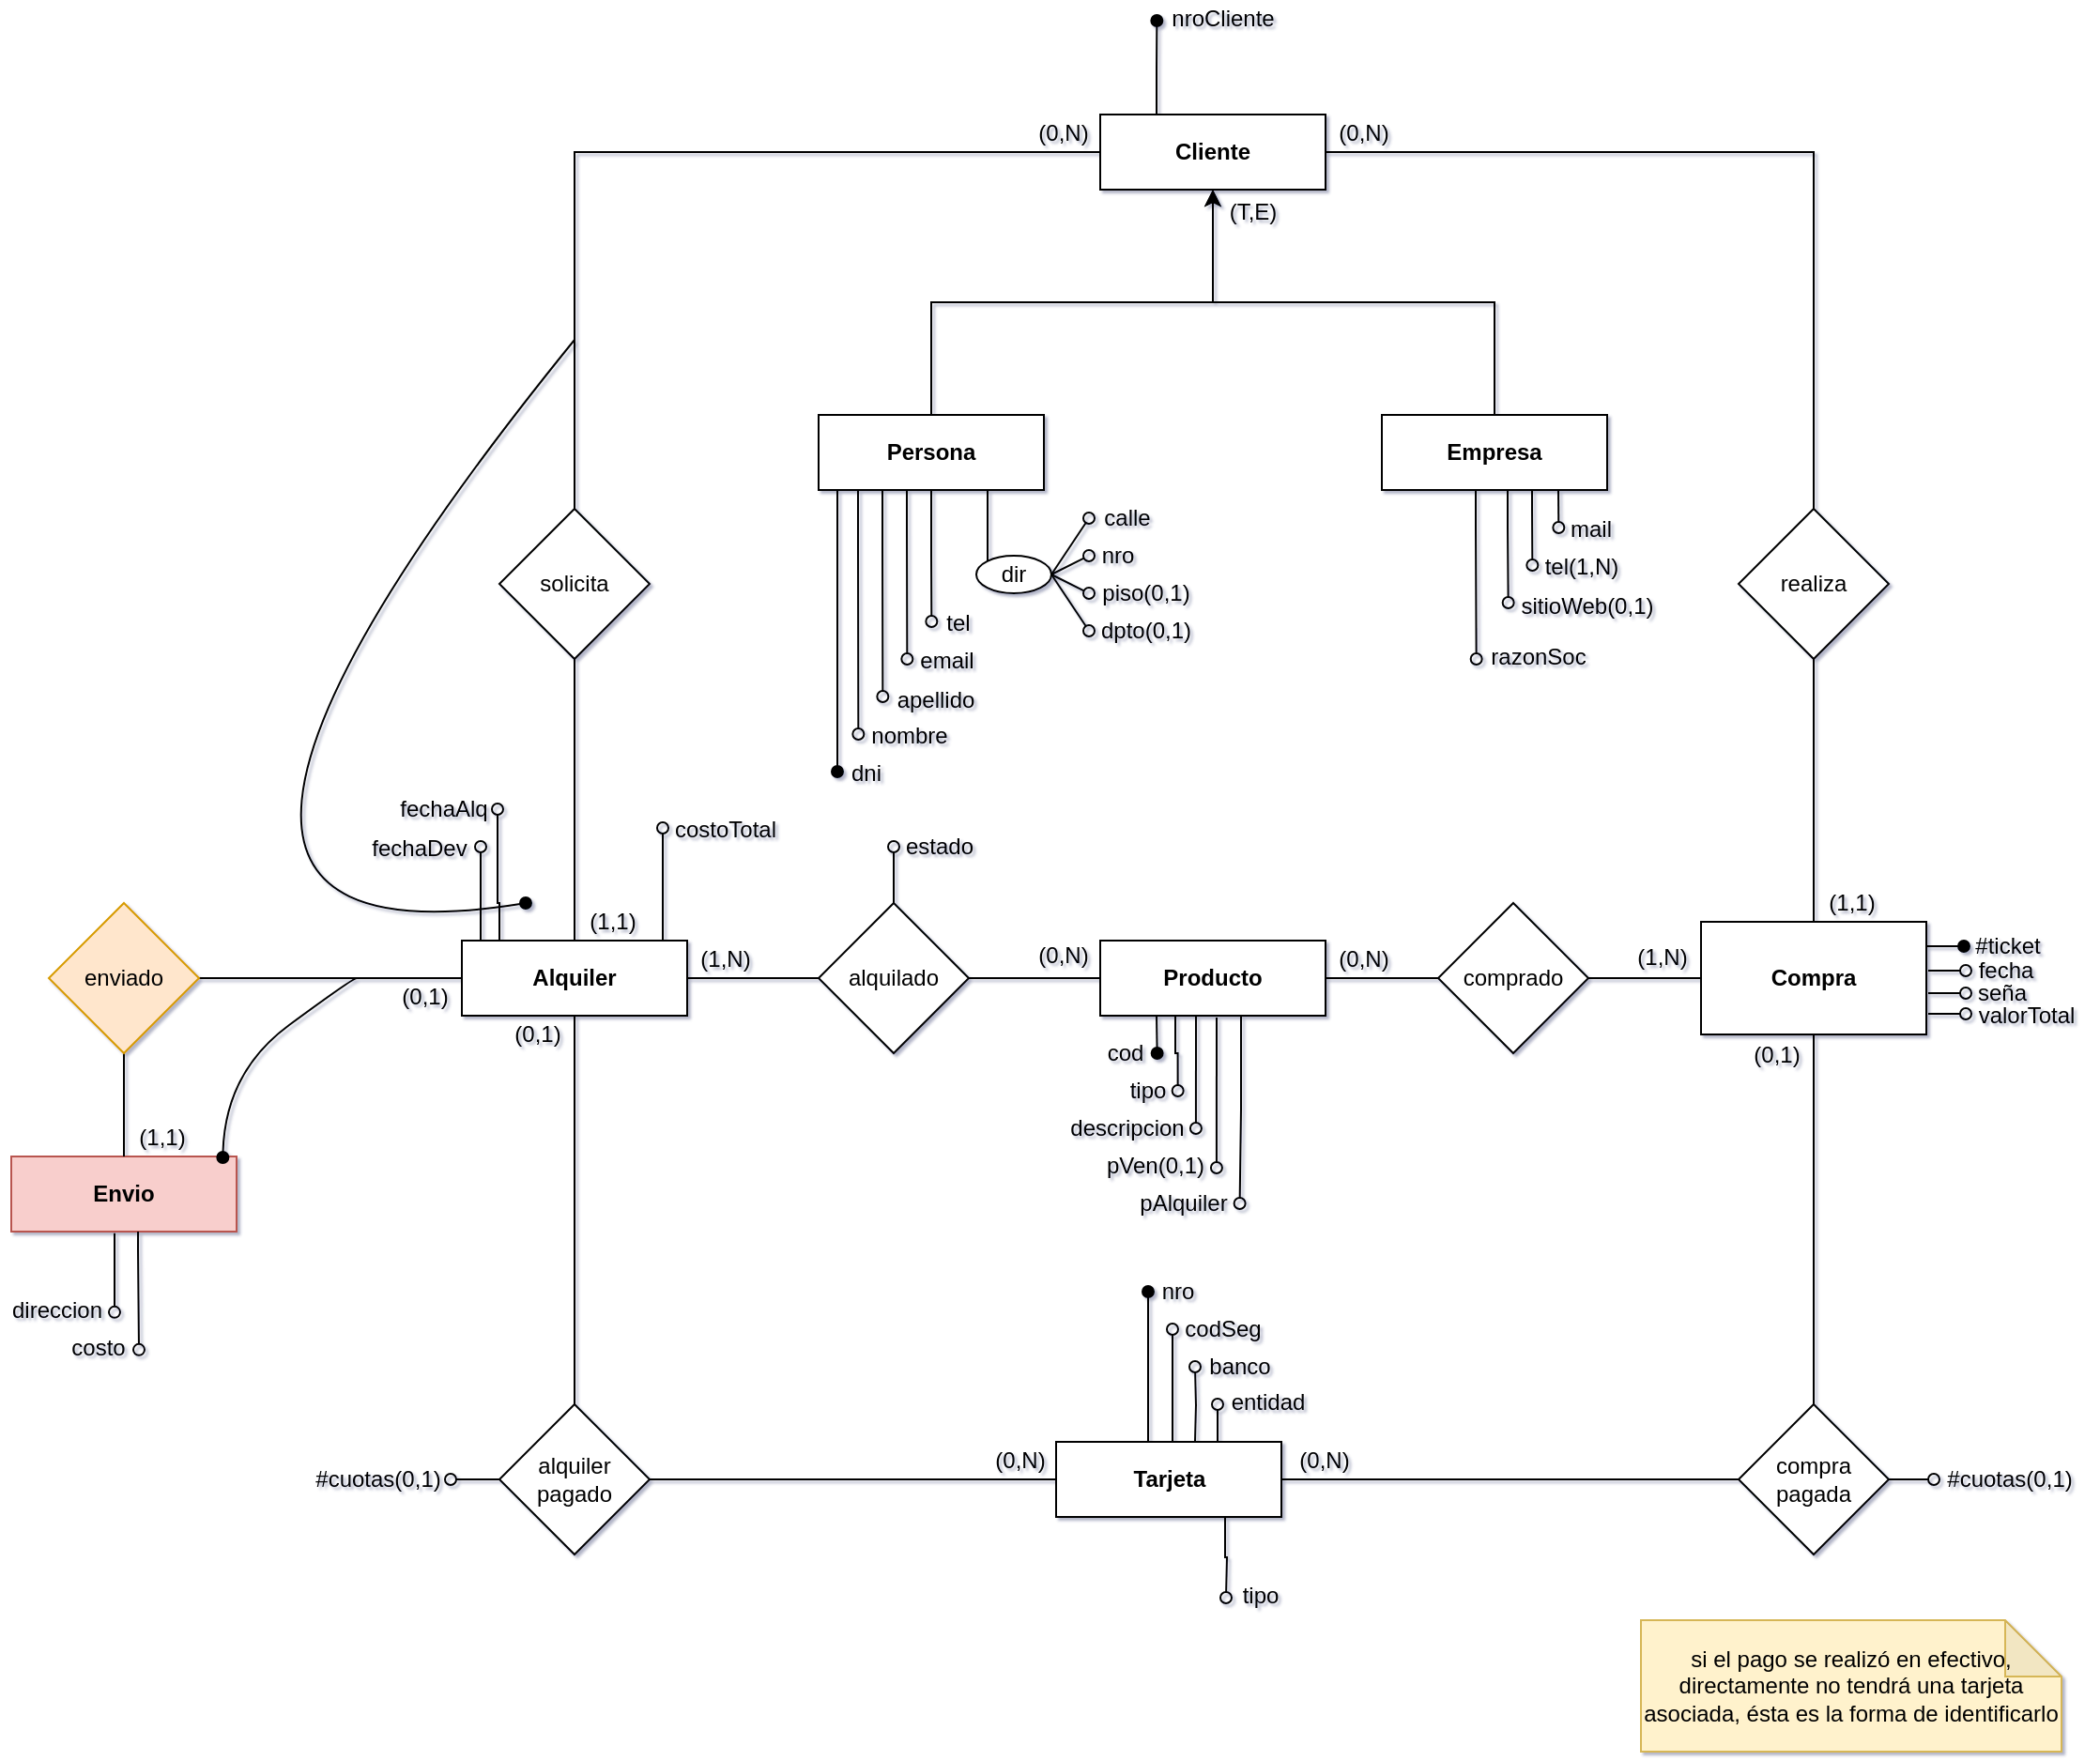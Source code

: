 <mxfile version="17.4.5" type="github">
  <diagram id="tCA3b7V7rkpCgKGouU4P" name="Página-1">
    <mxGraphModel dx="638" dy="384" grid="1" gridSize="10" guides="1" tooltips="1" connect="1" arrows="1" fold="1" page="1" pageScale="1" pageWidth="827" pageHeight="1169" math="0" shadow="1">
      <root>
        <mxCell id="0" />
        <mxCell id="1" parent="0" />
        <mxCell id="JrbC6fHpjMKqTfL63MD3-28" style="edgeStyle=orthogonalEdgeStyle;rounded=0;orthogonalLoop=1;jettySize=auto;html=1;exitX=0;exitY=0.5;exitDx=0;exitDy=0;entryX=0.5;entryY=0;entryDx=0;entryDy=0;endArrow=none;endFill=0;" parent="1" source="JrbC6fHpjMKqTfL63MD3-1" target="JrbC6fHpjMKqTfL63MD3-8" edge="1">
          <mxGeometry relative="1" as="geometry" />
        </mxCell>
        <mxCell id="JrbC6fHpjMKqTfL63MD3-32" style="edgeStyle=orthogonalEdgeStyle;rounded=0;orthogonalLoop=1;jettySize=auto;html=1;exitX=1;exitY=0.5;exitDx=0;exitDy=0;entryX=0.5;entryY=0;entryDx=0;entryDy=0;endArrow=none;endFill=0;" parent="1" source="JrbC6fHpjMKqTfL63MD3-1" target="JrbC6fHpjMKqTfL63MD3-30" edge="1">
          <mxGeometry relative="1" as="geometry" />
        </mxCell>
        <mxCell id="JrbC6fHpjMKqTfL63MD3-125" style="edgeStyle=orthogonalEdgeStyle;rounded=0;orthogonalLoop=1;jettySize=auto;html=1;exitX=0.5;exitY=1;exitDx=0;exitDy=0;endArrow=oval;endFill=1;" parent="1" edge="1">
          <mxGeometry relative="1" as="geometry">
            <mxPoint x="986" y="440" as="targetPoint" />
            <mxPoint x="1026" y="290" as="sourcePoint" />
            <Array as="points">
              <mxPoint x="986" y="290" />
            </Array>
          </mxGeometry>
        </mxCell>
        <mxCell id="JrbC6fHpjMKqTfL63MD3-142" style="edgeStyle=orthogonalEdgeStyle;rounded=0;orthogonalLoop=1;jettySize=auto;html=1;exitX=0.25;exitY=0;exitDx=0;exitDy=0;endArrow=oval;endFill=1;" parent="1" source="JrbC6fHpjMKqTfL63MD3-1" edge="1">
          <mxGeometry relative="1" as="geometry">
            <mxPoint x="1156.176" y="40" as="targetPoint" />
          </mxGeometry>
        </mxCell>
        <mxCell id="JrbC6fHpjMKqTfL63MD3-1" value="Cliente" style="rounded=0;whiteSpace=wrap;html=1;fontStyle=1" parent="1" vertex="1">
          <mxGeometry x="1126" y="90" width="120" height="40" as="geometry" />
        </mxCell>
        <mxCell id="JrbC6fHpjMKqTfL63MD3-4" style="edgeStyle=orthogonalEdgeStyle;rounded=0;orthogonalLoop=1;jettySize=auto;html=1;exitX=0.5;exitY=0;exitDx=0;exitDy=0;entryX=0.5;entryY=1;entryDx=0;entryDy=0;" parent="1" source="JrbC6fHpjMKqTfL63MD3-2" target="JrbC6fHpjMKqTfL63MD3-1" edge="1">
          <mxGeometry relative="1" as="geometry" />
        </mxCell>
        <mxCell id="JrbC6fHpjMKqTfL63MD3-136" style="edgeStyle=orthogonalEdgeStyle;rounded=0;orthogonalLoop=1;jettySize=auto;html=1;exitX=0.5;exitY=1;exitDx=0;exitDy=0;endArrow=oval;endFill=0;" parent="1" edge="1">
          <mxGeometry relative="1" as="geometry">
            <mxPoint x="997.176" y="420" as="targetPoint" />
            <mxPoint x="997" y="290" as="sourcePoint" />
            <Array as="points">
              <mxPoint x="997" y="320" />
              <mxPoint x="997" y="320" />
            </Array>
          </mxGeometry>
        </mxCell>
        <mxCell id="JrbC6fHpjMKqTfL63MD3-137" style="edgeStyle=orthogonalEdgeStyle;rounded=0;orthogonalLoop=1;jettySize=auto;html=1;exitX=0.5;exitY=1;exitDx=0;exitDy=0;endArrow=oval;endFill=0;" parent="1" edge="1">
          <mxGeometry relative="1" as="geometry">
            <mxPoint x="1010.176" y="400" as="targetPoint" />
            <mxPoint x="1010" y="290" as="sourcePoint" />
            <Array as="points">
              <mxPoint x="1010" y="320" />
              <mxPoint x="1010" y="320" />
            </Array>
          </mxGeometry>
        </mxCell>
        <mxCell id="JrbC6fHpjMKqTfL63MD3-139" style="edgeStyle=orthogonalEdgeStyle;rounded=0;orthogonalLoop=1;jettySize=auto;html=1;exitX=0.5;exitY=1;exitDx=0;exitDy=0;endArrow=oval;endFill=0;" parent="1" edge="1">
          <mxGeometry relative="1" as="geometry">
            <mxPoint x="1023.176" y="380" as="targetPoint" />
            <mxPoint x="1023" y="290" as="sourcePoint" />
            <Array as="points">
              <mxPoint x="1023" y="310" />
              <mxPoint x="1023" y="310" />
            </Array>
          </mxGeometry>
        </mxCell>
        <mxCell id="JrbC6fHpjMKqTfL63MD3-140" style="edgeStyle=orthogonalEdgeStyle;rounded=0;orthogonalLoop=1;jettySize=auto;html=1;exitX=0.5;exitY=1;exitDx=0;exitDy=0;endArrow=oval;endFill=0;" parent="1" source="JrbC6fHpjMKqTfL63MD3-2" edge="1">
          <mxGeometry relative="1" as="geometry">
            <mxPoint x="1036.176" y="360" as="targetPoint" />
          </mxGeometry>
        </mxCell>
        <mxCell id="JrbC6fHpjMKqTfL63MD3-2" value="Persona" style="rounded=0;whiteSpace=wrap;html=1;fontStyle=1" parent="1" vertex="1">
          <mxGeometry x="976" y="250" width="120" height="40" as="geometry" />
        </mxCell>
        <mxCell id="JrbC6fHpjMKqTfL63MD3-5" style="edgeStyle=orthogonalEdgeStyle;rounded=0;orthogonalLoop=1;jettySize=auto;html=1;exitX=0.5;exitY=0;exitDx=0;exitDy=0;entryX=0.5;entryY=1;entryDx=0;entryDy=0;" parent="1" source="JrbC6fHpjMKqTfL63MD3-3" target="JrbC6fHpjMKqTfL63MD3-1" edge="1">
          <mxGeometry relative="1" as="geometry" />
        </mxCell>
        <mxCell id="JrbC6fHpjMKqTfL63MD3-145" style="edgeStyle=orthogonalEdgeStyle;rounded=0;orthogonalLoop=1;jettySize=auto;html=1;exitX=0.5;exitY=1;exitDx=0;exitDy=0;endArrow=oval;endFill=0;" parent="1" edge="1">
          <mxGeometry relative="1" as="geometry">
            <mxPoint x="1370.176" y="310" as="targetPoint" />
            <mxPoint x="1370" y="290" as="sourcePoint" />
          </mxGeometry>
        </mxCell>
        <mxCell id="JrbC6fHpjMKqTfL63MD3-146" style="edgeStyle=orthogonalEdgeStyle;rounded=0;orthogonalLoop=1;jettySize=auto;html=1;exitX=0.5;exitY=1;exitDx=0;exitDy=0;endArrow=oval;endFill=0;" parent="1" edge="1">
          <mxGeometry relative="1" as="geometry">
            <mxPoint x="1356.176" y="330" as="targetPoint" />
            <mxPoint x="1356" y="290" as="sourcePoint" />
            <Array as="points">
              <mxPoint x="1356" y="300" />
              <mxPoint x="1356" y="300" />
            </Array>
          </mxGeometry>
        </mxCell>
        <mxCell id="JrbC6fHpjMKqTfL63MD3-147" style="edgeStyle=orthogonalEdgeStyle;rounded=0;orthogonalLoop=1;jettySize=auto;html=1;exitX=0.5;exitY=1;exitDx=0;exitDy=0;endArrow=oval;endFill=0;" parent="1" edge="1">
          <mxGeometry relative="1" as="geometry">
            <mxPoint x="1343.333" y="350" as="targetPoint" />
            <mxPoint x="1343" y="290" as="sourcePoint" />
            <Array as="points">
              <mxPoint x="1343" y="310" />
              <mxPoint x="1343" y="310" />
            </Array>
          </mxGeometry>
        </mxCell>
        <mxCell id="JrbC6fHpjMKqTfL63MD3-148" style="edgeStyle=orthogonalEdgeStyle;rounded=0;orthogonalLoop=1;jettySize=auto;html=1;exitX=0.25;exitY=1;exitDx=0;exitDy=0;endArrow=oval;endFill=0;" parent="1" edge="1">
          <mxGeometry relative="1" as="geometry">
            <mxPoint x="1326.333" y="380" as="targetPoint" />
            <mxPoint x="1326" y="290" as="sourcePoint" />
            <Array as="points">
              <mxPoint x="1326" y="310" />
              <mxPoint x="1326" y="310" />
            </Array>
          </mxGeometry>
        </mxCell>
        <mxCell id="JrbC6fHpjMKqTfL63MD3-3" value="Empresa" style="rounded=0;whiteSpace=wrap;html=1;fontStyle=1" parent="1" vertex="1">
          <mxGeometry x="1276" y="250" width="120" height="40" as="geometry" />
        </mxCell>
        <mxCell id="JrbC6fHpjMKqTfL63MD3-104" style="edgeStyle=orthogonalEdgeStyle;rounded=0;orthogonalLoop=1;jettySize=auto;html=1;exitX=0.25;exitY=1;exitDx=0;exitDy=0;endArrow=oval;endFill=1;" parent="1" source="JrbC6fHpjMKqTfL63MD3-6" edge="1">
          <mxGeometry relative="1" as="geometry">
            <mxPoint x="1156.333" y="590.0" as="targetPoint" />
          </mxGeometry>
        </mxCell>
        <mxCell id="JrbC6fHpjMKqTfL63MD3-106" style="edgeStyle=orthogonalEdgeStyle;rounded=0;orthogonalLoop=1;jettySize=auto;html=1;exitX=0.5;exitY=1;exitDx=0;exitDy=0;endArrow=oval;endFill=0;" parent="1" edge="1">
          <mxGeometry relative="1" as="geometry">
            <mxPoint x="1167.333" y="610" as="targetPoint" />
            <mxPoint x="1167" y="570.0" as="sourcePoint" />
            <Array as="points">
              <mxPoint x="1166" y="570" />
              <mxPoint x="1166" y="590" />
              <mxPoint x="1167" y="590" />
            </Array>
          </mxGeometry>
        </mxCell>
        <mxCell id="JrbC6fHpjMKqTfL63MD3-108" style="edgeStyle=orthogonalEdgeStyle;rounded=0;orthogonalLoop=1;jettySize=auto;html=1;exitX=0.5;exitY=1;exitDx=0;exitDy=0;endArrow=oval;endFill=0;" parent="1" edge="1">
          <mxGeometry relative="1" as="geometry">
            <mxPoint x="1176.966" y="630" as="targetPoint" />
            <mxPoint x="1177.0" y="570" as="sourcePoint" />
          </mxGeometry>
        </mxCell>
        <mxCell id="JrbC6fHpjMKqTfL63MD3-110" style="edgeStyle=orthogonalEdgeStyle;rounded=0;orthogonalLoop=1;jettySize=auto;html=1;exitX=0.5;exitY=1;exitDx=0;exitDy=0;endArrow=oval;endFill=0;" parent="1" edge="1">
          <mxGeometry relative="1" as="geometry">
            <mxPoint x="1187.966" y="651" as="targetPoint" />
            <mxPoint x="1188.0" y="571" as="sourcePoint" />
          </mxGeometry>
        </mxCell>
        <mxCell id="JrbC6fHpjMKqTfL63MD3-112" style="edgeStyle=orthogonalEdgeStyle;rounded=0;orthogonalLoop=1;jettySize=auto;html=1;exitX=0.75;exitY=1;exitDx=0;exitDy=0;endArrow=oval;endFill=0;" parent="1" edge="1">
          <mxGeometry relative="1" as="geometry">
            <mxPoint x="1200.31" y="670" as="targetPoint" />
            <mxPoint x="1200.0" y="570" as="sourcePoint" />
            <Array as="points">
              <mxPoint x="1201" y="570" />
              <mxPoint x="1201" y="620" />
              <mxPoint x="1200" y="620" />
            </Array>
          </mxGeometry>
        </mxCell>
        <mxCell id="JrbC6fHpjMKqTfL63MD3-6" value="Producto" style="rounded=0;whiteSpace=wrap;html=1;fontStyle=1" parent="1" vertex="1">
          <mxGeometry x="1126" y="530" width="120" height="40" as="geometry" />
        </mxCell>
        <mxCell id="JrbC6fHpjMKqTfL63MD3-12" style="edgeStyle=orthogonalEdgeStyle;rounded=0;orthogonalLoop=1;jettySize=auto;html=1;exitX=1;exitY=0.5;exitDx=0;exitDy=0;entryX=0;entryY=0.5;entryDx=0;entryDy=0;endArrow=none;endFill=0;" parent="1" source="JrbC6fHpjMKqTfL63MD3-7" target="JrbC6fHpjMKqTfL63MD3-11" edge="1">
          <mxGeometry relative="1" as="geometry">
            <mxPoint x="976" y="550" as="sourcePoint" />
          </mxGeometry>
        </mxCell>
        <mxCell id="JrbC6fHpjMKqTfL63MD3-38" style="edgeStyle=orthogonalEdgeStyle;rounded=0;orthogonalLoop=1;jettySize=auto;html=1;exitX=0.5;exitY=1;exitDx=0;exitDy=0;entryX=0.5;entryY=0;entryDx=0;entryDy=0;endArrow=none;endFill=0;" parent="1" source="JrbC6fHpjMKqTfL63MD3-7" target="JrbC6fHpjMKqTfL63MD3-36" edge="1">
          <mxGeometry relative="1" as="geometry" />
        </mxCell>
        <mxCell id="JrbC6fHpjMKqTfL63MD3-48" style="edgeStyle=orthogonalEdgeStyle;rounded=0;orthogonalLoop=1;jettySize=auto;html=1;exitX=0;exitY=0.5;exitDx=0;exitDy=0;entryX=1;entryY=0.5;entryDx=0;entryDy=0;endArrow=none;endFill=0;" parent="1" source="JrbC6fHpjMKqTfL63MD3-7" target="JrbC6fHpjMKqTfL63MD3-20" edge="1">
          <mxGeometry relative="1" as="geometry" />
        </mxCell>
        <mxCell id="JrbC6fHpjMKqTfL63MD3-60" style="edgeStyle=orthogonalEdgeStyle;rounded=0;orthogonalLoop=1;jettySize=auto;html=1;exitX=0.25;exitY=0;exitDx=0;exitDy=0;endArrow=oval;endFill=0;" parent="1" edge="1">
          <mxGeometry relative="1" as="geometry">
            <mxPoint x="796" y="480" as="targetPoint" />
            <mxPoint x="797" y="530.0" as="sourcePoint" />
            <Array as="points">
              <mxPoint x="796" y="530" />
            </Array>
          </mxGeometry>
        </mxCell>
        <mxCell id="JrbC6fHpjMKqTfL63MD3-61" style="edgeStyle=orthogonalEdgeStyle;rounded=0;orthogonalLoop=1;jettySize=auto;html=1;exitX=0.25;exitY=0;exitDx=0;exitDy=0;endArrow=oval;endFill=0;" parent="1" edge="1">
          <mxGeometry relative="1" as="geometry">
            <mxPoint x="805" y="460" as="targetPoint" />
            <mxPoint x="805" y="530.0" as="sourcePoint" />
            <Array as="points">
              <mxPoint x="806" y="530" />
              <mxPoint x="806" y="510" />
            </Array>
          </mxGeometry>
        </mxCell>
        <mxCell id="JrbC6fHpjMKqTfL63MD3-62" style="edgeStyle=orthogonalEdgeStyle;rounded=0;orthogonalLoop=1;jettySize=auto;html=1;exitX=0.25;exitY=0;exitDx=0;exitDy=0;endArrow=oval;endFill=0;" parent="1" edge="1">
          <mxGeometry relative="1" as="geometry">
            <mxPoint x="893" y="470.0" as="targetPoint" />
            <mxPoint x="893" y="530.0" as="sourcePoint" />
          </mxGeometry>
        </mxCell>
        <mxCell id="JrbC6fHpjMKqTfL63MD3-7" value="Alquiler" style="rounded=0;whiteSpace=wrap;html=1;fontStyle=1" parent="1" vertex="1">
          <mxGeometry x="786" y="530" width="120" height="40" as="geometry" />
        </mxCell>
        <mxCell id="JrbC6fHpjMKqTfL63MD3-29" style="edgeStyle=orthogonalEdgeStyle;rounded=0;orthogonalLoop=1;jettySize=auto;html=1;exitX=0.5;exitY=1;exitDx=0;exitDy=0;entryX=0.5;entryY=0;entryDx=0;entryDy=0;endArrow=none;endFill=0;" parent="1" source="JrbC6fHpjMKqTfL63MD3-8" target="JrbC6fHpjMKqTfL63MD3-7" edge="1">
          <mxGeometry relative="1" as="geometry" />
        </mxCell>
        <mxCell id="JrbC6fHpjMKqTfL63MD3-8" value="solicita" style="rhombus;whiteSpace=wrap;html=1;" parent="1" vertex="1">
          <mxGeometry x="806" y="300" width="80" height="80" as="geometry" />
        </mxCell>
        <mxCell id="JrbC6fHpjMKqTfL63MD3-13" style="edgeStyle=orthogonalEdgeStyle;rounded=0;orthogonalLoop=1;jettySize=auto;html=1;exitX=1;exitY=0.5;exitDx=0;exitDy=0;entryX=0;entryY=0.5;entryDx=0;entryDy=0;endArrow=none;endFill=0;" parent="1" source="JrbC6fHpjMKqTfL63MD3-11" target="JrbC6fHpjMKqTfL63MD3-6" edge="1">
          <mxGeometry relative="1" as="geometry" />
        </mxCell>
        <mxCell id="JrbC6fHpjMKqTfL63MD3-16" style="edgeStyle=orthogonalEdgeStyle;rounded=0;orthogonalLoop=1;jettySize=auto;html=1;exitX=0.5;exitY=0;exitDx=0;exitDy=0;endArrow=oval;endFill=0;" parent="1" source="JrbC6fHpjMKqTfL63MD3-11" edge="1">
          <mxGeometry relative="1" as="geometry">
            <mxPoint x="1016" y="480" as="targetPoint" />
          </mxGeometry>
        </mxCell>
        <mxCell id="JrbC6fHpjMKqTfL63MD3-11" value="alquilado" style="rhombus;whiteSpace=wrap;html=1;" parent="1" vertex="1">
          <mxGeometry x="976" y="510" width="80" height="80" as="geometry" />
        </mxCell>
        <mxCell id="JrbC6fHpjMKqTfL63MD3-14" value="(1,N)" style="text;html=1;align=center;verticalAlign=middle;resizable=0;points=[];autosize=1;strokeColor=none;fillColor=none;" parent="1" vertex="1">
          <mxGeometry x="906" y="530" width="40" height="20" as="geometry" />
        </mxCell>
        <mxCell id="JrbC6fHpjMKqTfL63MD3-17" value="estado" style="text;html=1;align=center;verticalAlign=middle;resizable=0;points=[];autosize=1;strokeColor=none;fillColor=none;" parent="1" vertex="1">
          <mxGeometry x="1015" y="470" width="50" height="20" as="geometry" />
        </mxCell>
        <mxCell id="JrbC6fHpjMKqTfL63MD3-18" value="Envio" style="rounded=0;whiteSpace=wrap;html=1;fontStyle=1;fillColor=#f8cecc;strokeColor=#b85450;" parent="1" vertex="1">
          <mxGeometry x="546" y="645" width="120" height="40" as="geometry" />
        </mxCell>
        <mxCell id="JrbC6fHpjMKqTfL63MD3-49" style="edgeStyle=orthogonalEdgeStyle;rounded=0;orthogonalLoop=1;jettySize=auto;html=1;exitX=0.5;exitY=1;exitDx=0;exitDy=0;entryX=0.5;entryY=0;entryDx=0;entryDy=0;endArrow=none;endFill=0;" parent="1" source="JrbC6fHpjMKqTfL63MD3-20" target="JrbC6fHpjMKqTfL63MD3-18" edge="1">
          <mxGeometry relative="1" as="geometry" />
        </mxCell>
        <mxCell id="JrbC6fHpjMKqTfL63MD3-20" value="enviado" style="rhombus;whiteSpace=wrap;html=1;fillColor=#ffe6cc;strokeColor=#d79b00;" parent="1" vertex="1">
          <mxGeometry x="566" y="510" width="80" height="80" as="geometry" />
        </mxCell>
        <mxCell id="JrbC6fHpjMKqTfL63MD3-42" style="edgeStyle=orthogonalEdgeStyle;rounded=0;orthogonalLoop=1;jettySize=auto;html=1;exitX=0.5;exitY=1;exitDx=0;exitDy=0;entryX=0.5;entryY=0;entryDx=0;entryDy=0;endArrow=none;endFill=0;" parent="1" source="JrbC6fHpjMKqTfL63MD3-21" target="JrbC6fHpjMKqTfL63MD3-40" edge="1">
          <mxGeometry relative="1" as="geometry" />
        </mxCell>
        <mxCell id="JrbC6fHpjMKqTfL63MD3-93" style="edgeStyle=orthogonalEdgeStyle;rounded=0;orthogonalLoop=1;jettySize=auto;html=1;exitX=1;exitY=0.25;exitDx=0;exitDy=0;endArrow=oval;endFill=1;" parent="1" edge="1">
          <mxGeometry relative="1" as="geometry">
            <mxPoint x="1586" y="532.833" as="targetPoint" />
            <mxPoint x="1566" y="533.0" as="sourcePoint" />
          </mxGeometry>
        </mxCell>
        <mxCell id="JrbC6fHpjMKqTfL63MD3-21" value="Compra" style="rounded=0;whiteSpace=wrap;html=1;fontStyle=1" parent="1" vertex="1">
          <mxGeometry x="1446" y="520" width="120" height="60" as="geometry" />
        </mxCell>
        <mxCell id="JrbC6fHpjMKqTfL63MD3-23" style="edgeStyle=orthogonalEdgeStyle;rounded=0;orthogonalLoop=1;jettySize=auto;html=1;exitX=1;exitY=0.5;exitDx=0;exitDy=0;entryX=0;entryY=0.5;entryDx=0;entryDy=0;endArrow=none;endFill=0;" parent="1" source="JrbC6fHpjMKqTfL63MD3-22" target="JrbC6fHpjMKqTfL63MD3-21" edge="1">
          <mxGeometry relative="1" as="geometry" />
        </mxCell>
        <mxCell id="JrbC6fHpjMKqTfL63MD3-24" style="edgeStyle=orthogonalEdgeStyle;rounded=0;orthogonalLoop=1;jettySize=auto;html=1;exitX=0;exitY=0.5;exitDx=0;exitDy=0;entryX=1;entryY=0.5;entryDx=0;entryDy=0;endArrow=none;endFill=0;" parent="1" source="JrbC6fHpjMKqTfL63MD3-22" target="JrbC6fHpjMKqTfL63MD3-6" edge="1">
          <mxGeometry relative="1" as="geometry" />
        </mxCell>
        <mxCell id="JrbC6fHpjMKqTfL63MD3-22" value="comprado" style="rhombus;whiteSpace=wrap;html=1;" parent="1" vertex="1">
          <mxGeometry x="1306" y="510" width="80" height="80" as="geometry" />
        </mxCell>
        <mxCell id="JrbC6fHpjMKqTfL63MD3-25" value="(1,N)" style="text;html=1;align=center;verticalAlign=middle;resizable=0;points=[];autosize=1;strokeColor=none;fillColor=none;" parent="1" vertex="1">
          <mxGeometry x="1405" y="529" width="40" height="20" as="geometry" />
        </mxCell>
        <mxCell id="JrbC6fHpjMKqTfL63MD3-31" style="edgeStyle=orthogonalEdgeStyle;rounded=0;orthogonalLoop=1;jettySize=auto;html=1;exitX=0.5;exitY=1;exitDx=0;exitDy=0;entryX=0.5;entryY=0;entryDx=0;entryDy=0;endArrow=none;endFill=0;" parent="1" source="JrbC6fHpjMKqTfL63MD3-30" target="JrbC6fHpjMKqTfL63MD3-21" edge="1">
          <mxGeometry relative="1" as="geometry" />
        </mxCell>
        <mxCell id="JrbC6fHpjMKqTfL63MD3-30" value="realiza" style="rhombus;whiteSpace=wrap;html=1;" parent="1" vertex="1">
          <mxGeometry x="1466" y="300" width="80" height="80" as="geometry" />
        </mxCell>
        <mxCell id="JrbC6fHpjMKqTfL63MD3-41" style="edgeStyle=orthogonalEdgeStyle;rounded=0;orthogonalLoop=1;jettySize=auto;html=1;exitX=1;exitY=0.5;exitDx=0;exitDy=0;entryX=0;entryY=0.5;entryDx=0;entryDy=0;endArrow=none;endFill=0;" parent="1" source="JrbC6fHpjMKqTfL63MD3-35" target="JrbC6fHpjMKqTfL63MD3-40" edge="1">
          <mxGeometry relative="1" as="geometry">
            <mxPoint x="1246" y="740" as="sourcePoint" />
          </mxGeometry>
        </mxCell>
        <mxCell id="JrbC6fHpjMKqTfL63MD3-157" style="edgeStyle=orthogonalEdgeStyle;rounded=0;orthogonalLoop=1;jettySize=auto;html=1;exitX=0.25;exitY=0;exitDx=0;exitDy=0;endArrow=oval;endFill=1;" parent="1" edge="1">
          <mxGeometry relative="1" as="geometry">
            <mxPoint x="1151.5" y="717" as="targetPoint" />
            <mxPoint x="1151.5" y="797" as="sourcePoint" />
          </mxGeometry>
        </mxCell>
        <mxCell id="JrbC6fHpjMKqTfL63MD3-158" style="edgeStyle=orthogonalEdgeStyle;rounded=0;orthogonalLoop=1;jettySize=auto;html=1;exitX=0.25;exitY=0;exitDx=0;exitDy=0;endArrow=oval;endFill=0;" parent="1" edge="1">
          <mxGeometry relative="1" as="geometry">
            <mxPoint x="1164.5" y="737" as="targetPoint" />
            <mxPoint x="1164.5" y="797" as="sourcePoint" />
            <Array as="points">
              <mxPoint x="1164.5" y="737" />
            </Array>
          </mxGeometry>
        </mxCell>
        <mxCell id="JrbC6fHpjMKqTfL63MD3-159" style="edgeStyle=orthogonalEdgeStyle;rounded=0;orthogonalLoop=1;jettySize=auto;html=1;exitX=0.5;exitY=0;exitDx=0;exitDy=0;endArrow=oval;endFill=0;" parent="1" edge="1">
          <mxGeometry relative="1" as="geometry">
            <mxPoint x="1176.5" y="757" as="targetPoint" />
            <mxPoint x="1176.5" y="797" as="sourcePoint" />
          </mxGeometry>
        </mxCell>
        <mxCell id="JrbC6fHpjMKqTfL63MD3-160" style="edgeStyle=orthogonalEdgeStyle;rounded=0;orthogonalLoop=1;jettySize=auto;html=1;exitX=0.5;exitY=0;exitDx=0;exitDy=0;endArrow=oval;endFill=0;" parent="1" edge="1">
          <mxGeometry relative="1" as="geometry">
            <mxPoint x="1188.5" y="777" as="targetPoint" />
            <mxPoint x="1188.5" y="797" as="sourcePoint" />
          </mxGeometry>
        </mxCell>
        <mxCell id="vegJUTZC-NedtnokfhXn-1" style="edgeStyle=orthogonalEdgeStyle;rounded=0;orthogonalLoop=1;jettySize=auto;html=1;exitX=0.75;exitY=1;exitDx=0;exitDy=0;endArrow=oval;endFill=0;" edge="1" parent="1" source="JrbC6fHpjMKqTfL63MD3-35">
          <mxGeometry relative="1" as="geometry">
            <mxPoint x="1193" y="880" as="targetPoint" />
          </mxGeometry>
        </mxCell>
        <mxCell id="JrbC6fHpjMKqTfL63MD3-35" value="Tarjeta" style="rounded=0;whiteSpace=wrap;html=1;fontStyle=1" parent="1" vertex="1">
          <mxGeometry x="1102.5" y="797" width="120" height="40" as="geometry" />
        </mxCell>
        <mxCell id="JrbC6fHpjMKqTfL63MD3-37" style="edgeStyle=orthogonalEdgeStyle;rounded=0;orthogonalLoop=1;jettySize=auto;html=1;exitX=1;exitY=0.5;exitDx=0;exitDy=0;entryX=0;entryY=0.5;entryDx=0;entryDy=0;endArrow=none;endFill=0;" parent="1" source="JrbC6fHpjMKqTfL63MD3-36" target="JrbC6fHpjMKqTfL63MD3-35" edge="1">
          <mxGeometry relative="1" as="geometry">
            <mxPoint x="1126" y="740" as="targetPoint" />
          </mxGeometry>
        </mxCell>
        <mxCell id="nKV0IDAUiu47R8Ns6cA8-9" style="edgeStyle=orthogonalEdgeStyle;rounded=0;orthogonalLoop=1;jettySize=auto;html=1;exitX=0;exitY=0.5;exitDx=0;exitDy=0;endArrow=oval;endFill=0;" parent="1" source="JrbC6fHpjMKqTfL63MD3-36" edge="1">
          <mxGeometry relative="1" as="geometry">
            <mxPoint x="780" y="816.897" as="targetPoint" />
          </mxGeometry>
        </mxCell>
        <mxCell id="JrbC6fHpjMKqTfL63MD3-36" value="alquiler&lt;br&gt;pagado" style="rhombus;whiteSpace=wrap;html=1;" parent="1" vertex="1">
          <mxGeometry x="806" y="777" width="80" height="80" as="geometry" />
        </mxCell>
        <mxCell id="nKV0IDAUiu47R8Ns6cA8-7" style="edgeStyle=orthogonalEdgeStyle;rounded=0;orthogonalLoop=1;jettySize=auto;html=1;exitX=1;exitY=0.5;exitDx=0;exitDy=0;endArrow=oval;endFill=0;" parent="1" source="JrbC6fHpjMKqTfL63MD3-40" edge="1">
          <mxGeometry relative="1" as="geometry">
            <mxPoint x="1570" y="816.897" as="targetPoint" />
          </mxGeometry>
        </mxCell>
        <mxCell id="JrbC6fHpjMKqTfL63MD3-40" value="compra&lt;br&gt;pagada" style="rhombus;whiteSpace=wrap;html=1;" parent="1" vertex="1">
          <mxGeometry x="1466" y="777" width="80" height="80" as="geometry" />
        </mxCell>
        <mxCell id="JrbC6fHpjMKqTfL63MD3-57" value="(0,1)" style="text;html=1;align=center;verticalAlign=middle;resizable=0;points=[];autosize=1;strokeColor=none;fillColor=none;" parent="1" vertex="1">
          <mxGeometry x="806" y="570" width="40" height="20" as="geometry" />
        </mxCell>
        <mxCell id="JrbC6fHpjMKqTfL63MD3-58" value="(0,1)" style="text;html=1;align=center;verticalAlign=middle;resizable=0;points=[];autosize=1;strokeColor=none;fillColor=none;" parent="1" vertex="1">
          <mxGeometry x="1466" y="581" width="40" height="20" as="geometry" />
        </mxCell>
        <mxCell id="JrbC6fHpjMKqTfL63MD3-63" value="fechaDev" style="text;html=1;align=center;verticalAlign=middle;resizable=0;points=[];autosize=1;strokeColor=none;fillColor=none;" parent="1" vertex="1">
          <mxGeometry x="728" y="471" width="70" height="20" as="geometry" />
        </mxCell>
        <mxCell id="JrbC6fHpjMKqTfL63MD3-64" value="fechaAlq" style="text;html=1;align=center;verticalAlign=middle;resizable=0;points=[];autosize=1;strokeColor=none;fillColor=none;" parent="1" vertex="1">
          <mxGeometry x="746" y="450" width="60" height="20" as="geometry" />
        </mxCell>
        <mxCell id="JrbC6fHpjMKqTfL63MD3-65" value="costoTotal" style="text;html=1;align=center;verticalAlign=middle;resizable=0;points=[];autosize=1;strokeColor=none;fillColor=none;" parent="1" vertex="1">
          <mxGeometry x="891" y="461" width="70" height="20" as="geometry" />
        </mxCell>
        <mxCell id="JrbC6fHpjMKqTfL63MD3-66" value="" style="curved=1;endArrow=oval;html=1;rounded=0;endFill=1;" parent="1" edge="1">
          <mxGeometry width="50" height="50" relative="1" as="geometry">
            <mxPoint x="846" y="210" as="sourcePoint" />
            <mxPoint x="820" y="510" as="targetPoint" />
            <Array as="points">
              <mxPoint x="570" y="550" />
            </Array>
          </mxGeometry>
        </mxCell>
        <mxCell id="JrbC6fHpjMKqTfL63MD3-67" value="(0,N)" style="text;html=1;align=center;verticalAlign=middle;resizable=0;points=[];autosize=1;strokeColor=none;fillColor=none;" parent="1" vertex="1">
          <mxGeometry x="1086" y="90" width="40" height="20" as="geometry" />
        </mxCell>
        <mxCell id="JrbC6fHpjMKqTfL63MD3-68" value="(1,1)" style="text;html=1;align=center;verticalAlign=middle;resizable=0;points=[];autosize=1;strokeColor=none;fillColor=none;" parent="1" vertex="1">
          <mxGeometry x="846" y="510" width="40" height="20" as="geometry" />
        </mxCell>
        <mxCell id="JrbC6fHpjMKqTfL63MD3-70" value="(0,N)" style="text;html=1;align=center;verticalAlign=middle;resizable=0;points=[];autosize=1;strokeColor=none;fillColor=none;" parent="1" vertex="1">
          <mxGeometry x="1246" y="90" width="40" height="20" as="geometry" />
        </mxCell>
        <mxCell id="JrbC6fHpjMKqTfL63MD3-71" value="(1,1)" style="text;html=1;align=center;verticalAlign=middle;resizable=0;points=[];autosize=1;strokeColor=none;fillColor=none;" parent="1" vertex="1">
          <mxGeometry x="1506" y="500" width="40" height="20" as="geometry" />
        </mxCell>
        <mxCell id="JrbC6fHpjMKqTfL63MD3-76" style="edgeStyle=orthogonalEdgeStyle;rounded=0;orthogonalLoop=1;jettySize=auto;html=1;exitX=0.971;exitY=0.977;exitDx=0;exitDy=0;endArrow=oval;endFill=0;exitPerimeter=0;" parent="1" edge="1">
          <mxGeometry relative="1" as="geometry">
            <mxPoint x="614" y="747.92" as="targetPoint" />
            <mxPoint x="613.52" y="685.0" as="sourcePoint" />
            <Array as="points">
              <mxPoint x="614" y="694.92" />
              <mxPoint x="614" y="694.92" />
            </Array>
          </mxGeometry>
        </mxCell>
        <mxCell id="JrbC6fHpjMKqTfL63MD3-79" style="edgeStyle=orthogonalEdgeStyle;rounded=0;orthogonalLoop=1;jettySize=auto;html=1;endArrow=oval;endFill=0;" parent="1" edge="1">
          <mxGeometry relative="1" as="geometry">
            <mxPoint x="601" y="727.92" as="targetPoint" />
            <mxPoint x="601" y="685.92" as="sourcePoint" />
            <Array as="points">
              <mxPoint x="601" y="685.92" />
            </Array>
          </mxGeometry>
        </mxCell>
        <mxCell id="JrbC6fHpjMKqTfL63MD3-81" value="direccion" style="text;html=1;align=center;verticalAlign=middle;resizable=0;points=[];autosize=1;strokeColor=none;fillColor=none;" parent="1" vertex="1">
          <mxGeometry x="540" y="716.92" width="60" height="20" as="geometry" />
        </mxCell>
        <mxCell id="JrbC6fHpjMKqTfL63MD3-86" value="(0,1)" style="text;html=1;align=center;verticalAlign=middle;resizable=0;points=[];autosize=1;strokeColor=none;fillColor=none;" parent="1" vertex="1">
          <mxGeometry x="746" y="550" width="40" height="20" as="geometry" />
        </mxCell>
        <mxCell id="JrbC6fHpjMKqTfL63MD3-87" value="(1,1)" style="text;html=1;align=center;verticalAlign=middle;resizable=0;points=[];autosize=1;strokeColor=none;fillColor=none;" parent="1" vertex="1">
          <mxGeometry x="606" y="625" width="40" height="20" as="geometry" />
        </mxCell>
        <mxCell id="JrbC6fHpjMKqTfL63MD3-82" value="costo" style="text;html=1;align=center;verticalAlign=middle;resizable=0;points=[];autosize=1;strokeColor=none;fillColor=none;" parent="1" vertex="1">
          <mxGeometry x="572" y="736.92" width="40" height="20" as="geometry" />
        </mxCell>
        <mxCell id="JrbC6fHpjMKqTfL63MD3-94" style="edgeStyle=orthogonalEdgeStyle;rounded=0;orthogonalLoop=1;jettySize=auto;html=1;exitX=1;exitY=0.25;exitDx=0;exitDy=0;endArrow=oval;endFill=0;" parent="1" edge="1">
          <mxGeometry relative="1" as="geometry">
            <mxPoint x="1587" y="545.833" as="targetPoint" />
            <mxPoint x="1567" y="546.0" as="sourcePoint" />
          </mxGeometry>
        </mxCell>
        <mxCell id="JrbC6fHpjMKqTfL63MD3-95" style="edgeStyle=orthogonalEdgeStyle;rounded=0;orthogonalLoop=1;jettySize=auto;html=1;exitX=1;exitY=0.25;exitDx=0;exitDy=0;endArrow=oval;endFill=0;" parent="1" edge="1">
          <mxGeometry relative="1" as="geometry">
            <mxPoint x="1587" y="557.833" as="targetPoint" />
            <mxPoint x="1567" y="558.0" as="sourcePoint" />
          </mxGeometry>
        </mxCell>
        <mxCell id="JrbC6fHpjMKqTfL63MD3-96" style="edgeStyle=orthogonalEdgeStyle;rounded=0;orthogonalLoop=1;jettySize=auto;html=1;exitX=1;exitY=0.25;exitDx=0;exitDy=0;endArrow=oval;endFill=0;" parent="1" edge="1">
          <mxGeometry relative="1" as="geometry">
            <mxPoint x="1587" y="568.833" as="targetPoint" />
            <mxPoint x="1567" y="569.0" as="sourcePoint" />
          </mxGeometry>
        </mxCell>
        <mxCell id="JrbC6fHpjMKqTfL63MD3-97" value="fecha" style="text;html=1;align=center;verticalAlign=middle;resizable=0;points=[];autosize=1;strokeColor=none;fillColor=none;" parent="1" vertex="1">
          <mxGeometry x="1588" y="536" width="40" height="20" as="geometry" />
        </mxCell>
        <mxCell id="JrbC6fHpjMKqTfL63MD3-98" value="#ticket" style="text;html=1;align=center;verticalAlign=middle;resizable=0;points=[];autosize=1;strokeColor=none;fillColor=none;" parent="1" vertex="1">
          <mxGeometry x="1584" y="523" width="50" height="20" as="geometry" />
        </mxCell>
        <mxCell id="JrbC6fHpjMKqTfL63MD3-99" value="seña" style="text;html=1;align=center;verticalAlign=middle;resizable=0;points=[];autosize=1;strokeColor=none;fillColor=none;" parent="1" vertex="1">
          <mxGeometry x="1586" y="548" width="40" height="20" as="geometry" />
        </mxCell>
        <mxCell id="JrbC6fHpjMKqTfL63MD3-100" value="valorTotal" style="text;html=1;align=center;verticalAlign=middle;resizable=0;points=[];autosize=1;strokeColor=none;fillColor=none;" parent="1" vertex="1">
          <mxGeometry x="1584" y="560" width="70" height="20" as="geometry" />
        </mxCell>
        <mxCell id="JrbC6fHpjMKqTfL63MD3-101" value="(0,N)" style="text;html=1;align=center;verticalAlign=middle;resizable=0;points=[];autosize=1;strokeColor=none;fillColor=none;" parent="1" vertex="1">
          <mxGeometry x="1086" y="528" width="40" height="20" as="geometry" />
        </mxCell>
        <mxCell id="JrbC6fHpjMKqTfL63MD3-103" value="(0,N)" style="text;html=1;align=center;verticalAlign=middle;resizable=0;points=[];autosize=1;strokeColor=none;fillColor=none;" parent="1" vertex="1">
          <mxGeometry x="1246" y="530" width="40" height="20" as="geometry" />
        </mxCell>
        <mxCell id="JrbC6fHpjMKqTfL63MD3-105" value="cod" style="text;html=1;align=center;verticalAlign=middle;resizable=0;points=[];autosize=1;strokeColor=none;fillColor=none;" parent="1" vertex="1">
          <mxGeometry x="1124" y="580" width="30" height="20" as="geometry" />
        </mxCell>
        <mxCell id="JrbC6fHpjMKqTfL63MD3-107" value="tipo" style="text;html=1;align=center;verticalAlign=middle;resizable=0;points=[];autosize=1;strokeColor=none;fillColor=none;" parent="1" vertex="1">
          <mxGeometry x="1136" y="600" width="30" height="20" as="geometry" />
        </mxCell>
        <mxCell id="JrbC6fHpjMKqTfL63MD3-109" value="descripcion" style="text;html=1;align=center;verticalAlign=middle;resizable=0;points=[];autosize=1;strokeColor=none;fillColor=none;" parent="1" vertex="1">
          <mxGeometry x="1100" y="620" width="80" height="20" as="geometry" />
        </mxCell>
        <mxCell id="JrbC6fHpjMKqTfL63MD3-111" value="pVen(0,1)" style="text;html=1;align=center;verticalAlign=middle;resizable=0;points=[];autosize=1;strokeColor=none;fillColor=none;" parent="1" vertex="1">
          <mxGeometry x="1120" y="640" width="70" height="20" as="geometry" />
        </mxCell>
        <mxCell id="JrbC6fHpjMKqTfL63MD3-113" value="pAlquiler" style="text;html=1;align=center;verticalAlign=middle;resizable=0;points=[];autosize=1;strokeColor=none;fillColor=none;" parent="1" vertex="1">
          <mxGeometry x="1140" y="660" width="60" height="20" as="geometry" />
        </mxCell>
        <mxCell id="JrbC6fHpjMKqTfL63MD3-117" style="edgeStyle=none;rounded=0;orthogonalLoop=1;jettySize=auto;html=1;exitX=1;exitY=0.5;exitDx=0;exitDy=0;endArrow=oval;endFill=0;" parent="1" source="JrbC6fHpjMKqTfL63MD3-114" edge="1">
          <mxGeometry relative="1" as="geometry">
            <mxPoint x="1120" y="325" as="targetPoint" />
          </mxGeometry>
        </mxCell>
        <mxCell id="JrbC6fHpjMKqTfL63MD3-118" style="edgeStyle=none;rounded=0;orthogonalLoop=1;jettySize=auto;html=1;exitX=1;exitY=0.5;exitDx=0;exitDy=0;endArrow=oval;endFill=0;" parent="1" source="JrbC6fHpjMKqTfL63MD3-114" edge="1">
          <mxGeometry relative="1" as="geometry">
            <mxPoint x="1120.0" y="345" as="targetPoint" />
          </mxGeometry>
        </mxCell>
        <mxCell id="JrbC6fHpjMKqTfL63MD3-119" style="edgeStyle=none;rounded=0;orthogonalLoop=1;jettySize=auto;html=1;exitX=1;exitY=0.5;exitDx=0;exitDy=0;endArrow=oval;endFill=0;" parent="1" source="JrbC6fHpjMKqTfL63MD3-114" edge="1">
          <mxGeometry relative="1" as="geometry">
            <mxPoint x="1120.0" y="365" as="targetPoint" />
          </mxGeometry>
        </mxCell>
        <mxCell id="JrbC6fHpjMKqTfL63MD3-120" style="edgeStyle=none;rounded=0;orthogonalLoop=1;jettySize=auto;html=1;exitX=1;exitY=0.5;exitDx=0;exitDy=0;endArrow=oval;endFill=0;" parent="1" source="JrbC6fHpjMKqTfL63MD3-114" edge="1">
          <mxGeometry relative="1" as="geometry">
            <mxPoint x="1120.0" y="305" as="targetPoint" />
          </mxGeometry>
        </mxCell>
        <mxCell id="JrbC6fHpjMKqTfL63MD3-135" style="edgeStyle=orthogonalEdgeStyle;rounded=0;orthogonalLoop=1;jettySize=auto;html=1;exitX=0;exitY=0.5;exitDx=0;exitDy=0;entryX=0.5;entryY=1;entryDx=0;entryDy=0;endArrow=none;endFill=0;" parent="1" source="JrbC6fHpjMKqTfL63MD3-114" target="JrbC6fHpjMKqTfL63MD3-2" edge="1">
          <mxGeometry relative="1" as="geometry">
            <Array as="points">
              <mxPoint x="1066" y="335" />
              <mxPoint x="1066" y="290" />
            </Array>
          </mxGeometry>
        </mxCell>
        <mxCell id="JrbC6fHpjMKqTfL63MD3-114" value="dir" style="ellipse;whiteSpace=wrap;html=1;" parent="1" vertex="1">
          <mxGeometry x="1060" y="325" width="40" height="20" as="geometry" />
        </mxCell>
        <mxCell id="JrbC6fHpjMKqTfL63MD3-121" value="calle" style="text;html=1;align=center;verticalAlign=middle;resizable=0;points=[];autosize=1;strokeColor=none;fillColor=none;" parent="1" vertex="1">
          <mxGeometry x="1120" y="295" width="40" height="20" as="geometry" />
        </mxCell>
        <mxCell id="JrbC6fHpjMKqTfL63MD3-122" value="nro" style="text;html=1;align=center;verticalAlign=middle;resizable=0;points=[];autosize=1;strokeColor=none;fillColor=none;" parent="1" vertex="1">
          <mxGeometry x="1120" y="315" width="30" height="20" as="geometry" />
        </mxCell>
        <mxCell id="JrbC6fHpjMKqTfL63MD3-123" value="piso(0,1)" style="text;html=1;align=center;verticalAlign=middle;resizable=0;points=[];autosize=1;strokeColor=none;fillColor=none;" parent="1" vertex="1">
          <mxGeometry x="1120" y="335" width="60" height="20" as="geometry" />
        </mxCell>
        <mxCell id="JrbC6fHpjMKqTfL63MD3-124" value="dpto(0,1)" style="text;html=1;align=center;verticalAlign=middle;resizable=0;points=[];autosize=1;strokeColor=none;fillColor=none;" parent="1" vertex="1">
          <mxGeometry x="1120" y="355" width="60" height="20" as="geometry" />
        </mxCell>
        <mxCell id="JrbC6fHpjMKqTfL63MD3-130" value="dni" style="text;html=1;align=center;verticalAlign=middle;resizable=0;points=[];autosize=1;strokeColor=none;fillColor=none;" parent="1" vertex="1">
          <mxGeometry x="986" y="431" width="30" height="20" as="geometry" />
        </mxCell>
        <mxCell id="JrbC6fHpjMKqTfL63MD3-131" value="nombre" style="text;html=1;align=center;verticalAlign=middle;resizable=0;points=[];autosize=1;strokeColor=none;fillColor=none;" parent="1" vertex="1">
          <mxGeometry x="994" y="411" width="60" height="20" as="geometry" />
        </mxCell>
        <mxCell id="JrbC6fHpjMKqTfL63MD3-132" value="apellido" style="text;html=1;align=center;verticalAlign=middle;resizable=0;points=[];autosize=1;strokeColor=none;fillColor=none;" parent="1" vertex="1">
          <mxGeometry x="1008" y="392" width="60" height="20" as="geometry" />
        </mxCell>
        <mxCell id="JrbC6fHpjMKqTfL63MD3-133" value="tel" style="text;html=1;align=center;verticalAlign=middle;resizable=0;points=[];autosize=1;strokeColor=none;fillColor=none;" parent="1" vertex="1">
          <mxGeometry x="1035" y="351" width="30" height="20" as="geometry" />
        </mxCell>
        <mxCell id="JrbC6fHpjMKqTfL63MD3-134" value="email" style="text;html=1;align=center;verticalAlign=middle;resizable=0;points=[];autosize=1;strokeColor=none;fillColor=none;" parent="1" vertex="1">
          <mxGeometry x="1024" y="371" width="40" height="20" as="geometry" />
        </mxCell>
        <mxCell id="JrbC6fHpjMKqTfL63MD3-141" value="(T,E)" style="text;html=1;align=center;verticalAlign=middle;resizable=0;points=[];autosize=1;strokeColor=none;fillColor=none;" parent="1" vertex="1">
          <mxGeometry x="1187" y="132" width="40" height="20" as="geometry" />
        </mxCell>
        <mxCell id="JrbC6fHpjMKqTfL63MD3-143" value="nroCliente" style="text;html=1;align=center;verticalAlign=middle;resizable=0;points=[];autosize=1;strokeColor=none;fillColor=none;" parent="1" vertex="1">
          <mxGeometry x="1156" y="29" width="70" height="20" as="geometry" />
        </mxCell>
        <mxCell id="JrbC6fHpjMKqTfL63MD3-149" value="razonSoc" style="text;html=1;align=center;verticalAlign=middle;resizable=0;points=[];autosize=1;strokeColor=none;fillColor=none;" parent="1" vertex="1">
          <mxGeometry x="1324" y="369" width="70" height="20" as="geometry" />
        </mxCell>
        <mxCell id="JrbC6fHpjMKqTfL63MD3-150" value="mail" style="text;html=1;align=center;verticalAlign=middle;resizable=0;points=[];autosize=1;strokeColor=none;fillColor=none;" parent="1" vertex="1">
          <mxGeometry x="1367" y="301" width="40" height="20" as="geometry" />
        </mxCell>
        <mxCell id="JrbC6fHpjMKqTfL63MD3-151" value="tel(1,N)" style="text;html=1;align=center;verticalAlign=middle;resizable=0;points=[];autosize=1;strokeColor=none;fillColor=none;" parent="1" vertex="1">
          <mxGeometry x="1357" y="321" width="50" height="20" as="geometry" />
        </mxCell>
        <mxCell id="JrbC6fHpjMKqTfL63MD3-154" value="sitioWeb(0,1)" style="text;html=1;align=center;verticalAlign=middle;resizable=0;points=[];autosize=1;strokeColor=none;fillColor=none;" parent="1" vertex="1">
          <mxGeometry x="1340" y="342" width="90" height="20" as="geometry" />
        </mxCell>
        <mxCell id="JrbC6fHpjMKqTfL63MD3-161" value="nro" style="text;html=1;align=center;verticalAlign=middle;resizable=0;points=[];autosize=1;strokeColor=none;fillColor=none;" parent="1" vertex="1">
          <mxGeometry x="1151.5" y="707" width="30" height="20" as="geometry" />
        </mxCell>
        <mxCell id="JrbC6fHpjMKqTfL63MD3-163" value="banco" style="text;html=1;align=center;verticalAlign=middle;resizable=0;points=[];autosize=1;strokeColor=none;fillColor=none;" parent="1" vertex="1">
          <mxGeometry x="1174.5" y="747" width="50" height="20" as="geometry" />
        </mxCell>
        <mxCell id="JrbC6fHpjMKqTfL63MD3-164" value="entidad" style="text;html=1;align=center;verticalAlign=middle;resizable=0;points=[];autosize=1;strokeColor=none;fillColor=none;" parent="1" vertex="1">
          <mxGeometry x="1189.5" y="766" width="50" height="20" as="geometry" />
        </mxCell>
        <mxCell id="JrbC6fHpjMKqTfL63MD3-165" value="codSeg" style="text;html=1;align=center;verticalAlign=middle;resizable=0;points=[];autosize=1;strokeColor=none;fillColor=none;" parent="1" vertex="1">
          <mxGeometry x="1160.5" y="727" width="60" height="20" as="geometry" />
        </mxCell>
        <mxCell id="JrbC6fHpjMKqTfL63MD3-166" value="(0,N)" style="text;html=1;align=center;verticalAlign=middle;resizable=0;points=[];autosize=1;strokeColor=none;fillColor=none;" parent="1" vertex="1">
          <mxGeometry x="1062.5" y="797" width="40" height="20" as="geometry" />
        </mxCell>
        <mxCell id="JrbC6fHpjMKqTfL63MD3-167" value="(0,N)" style="text;html=1;align=center;verticalAlign=middle;resizable=0;points=[];autosize=1;strokeColor=none;fillColor=none;" parent="1" vertex="1">
          <mxGeometry x="1224.5" y="797" width="40" height="20" as="geometry" />
        </mxCell>
        <mxCell id="b2ZKoyOY4UfWilYa2dx6-1" value="si el pago se realizó en efectivo, directamente no tendrá una tarjeta asociada, ésta es la forma de identificarlo" style="shape=note;whiteSpace=wrap;html=1;backgroundOutline=1;darkOpacity=0.05;fillColor=#fff2cc;strokeColor=#d6b656;" parent="1" vertex="1">
          <mxGeometry x="1414" y="892" width="224" height="70" as="geometry" />
        </mxCell>
        <mxCell id="nKV0IDAUiu47R8Ns6cA8-8" value="#cuotas(0,1)" style="text;html=1;align=center;verticalAlign=middle;resizable=0;points=[];autosize=1;strokeColor=none;fillColor=none;" parent="1" vertex="1">
          <mxGeometry x="1570" y="807" width="80" height="20" as="geometry" />
        </mxCell>
        <mxCell id="nKV0IDAUiu47R8Ns6cA8-10" value="#cuotas(0,1)" style="text;html=1;align=center;verticalAlign=middle;resizable=0;points=[];autosize=1;strokeColor=none;fillColor=none;" parent="1" vertex="1">
          <mxGeometry x="701" y="807" width="80" height="20" as="geometry" />
        </mxCell>
        <mxCell id="vegJUTZC-NedtnokfhXn-2" value="tipo" style="text;html=1;align=center;verticalAlign=middle;resizable=0;points=[];autosize=1;strokeColor=none;fillColor=none;" vertex="1" parent="1">
          <mxGeometry x="1195.5" y="869" width="30" height="20" as="geometry" />
        </mxCell>
        <mxCell id="vegJUTZC-NedtnokfhXn-3" value="" style="curved=1;endArrow=oval;html=1;rounded=0;endFill=1;entryX=0.939;entryY=0.013;entryDx=0;entryDy=0;entryPerimeter=0;" edge="1" parent="1" target="JrbC6fHpjMKqTfL63MD3-18">
          <mxGeometry width="50" height="50" relative="1" as="geometry">
            <mxPoint x="730" y="550" as="sourcePoint" />
            <mxPoint x="620" y="700" as="targetPoint" />
            <Array as="points">
              <mxPoint x="728" y="550" />
              <mxPoint x="660" y="600" />
            </Array>
          </mxGeometry>
        </mxCell>
      </root>
    </mxGraphModel>
  </diagram>
</mxfile>
